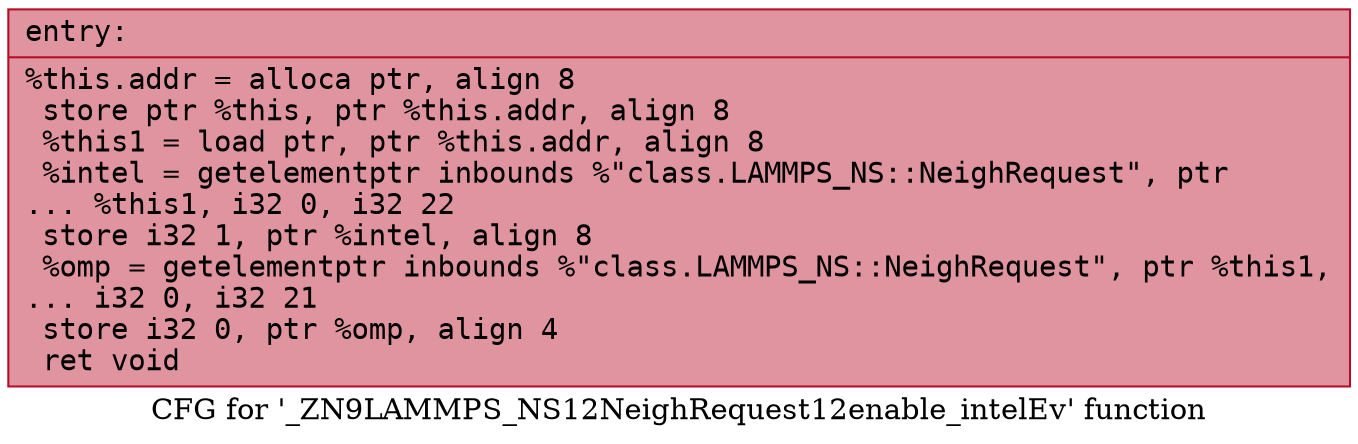 digraph "CFG for '_ZN9LAMMPS_NS12NeighRequest12enable_intelEv' function" {
	label="CFG for '_ZN9LAMMPS_NS12NeighRequest12enable_intelEv' function";

	Node0x561f337f5180 [shape=record,color="#b70d28ff", style=filled, fillcolor="#b70d2870" fontname="Courier",label="{entry:\l|  %this.addr = alloca ptr, align 8\l  store ptr %this, ptr %this.addr, align 8\l  %this1 = load ptr, ptr %this.addr, align 8\l  %intel = getelementptr inbounds %\"class.LAMMPS_NS::NeighRequest\", ptr\l... %this1, i32 0, i32 22\l  store i32 1, ptr %intel, align 8\l  %omp = getelementptr inbounds %\"class.LAMMPS_NS::NeighRequest\", ptr %this1,\l... i32 0, i32 21\l  store i32 0, ptr %omp, align 4\l  ret void\l}"];
}
